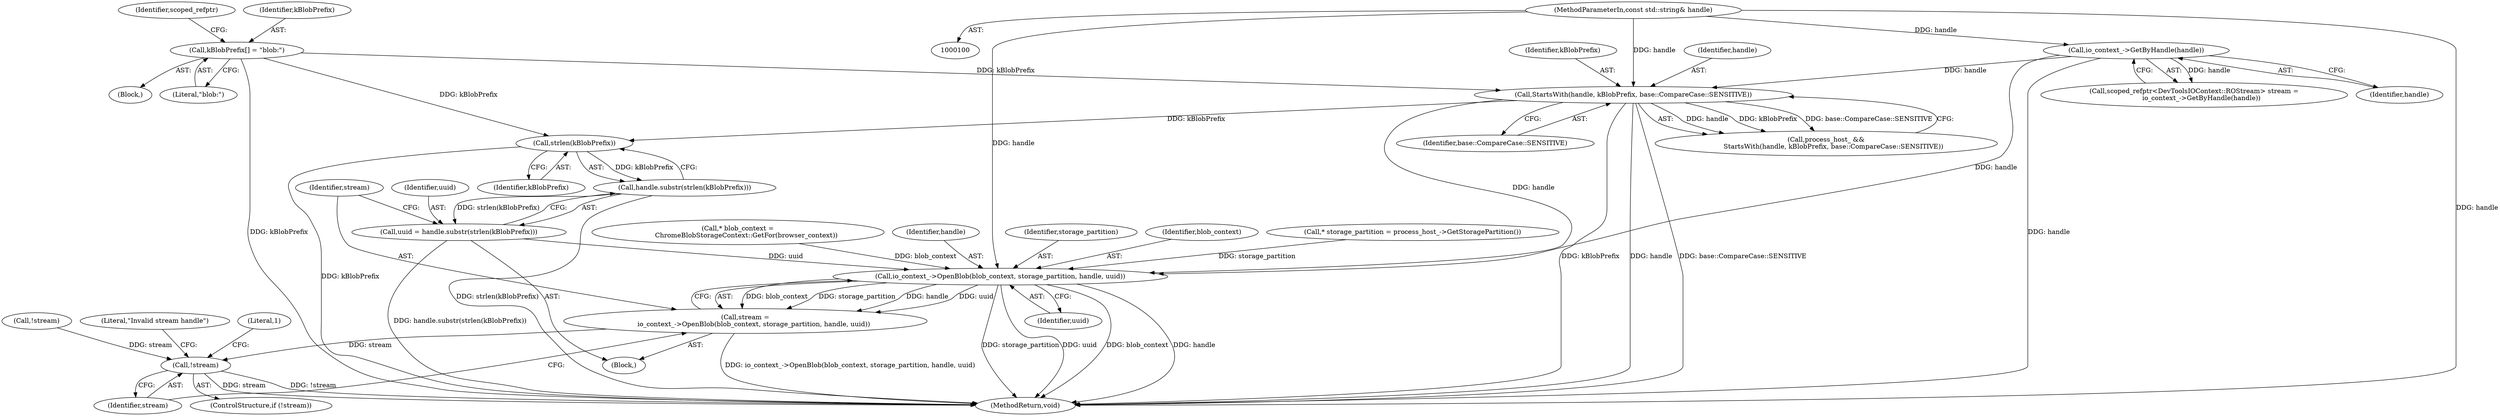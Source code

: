 digraph "0_Chrome_3c8e4852477d5b1e2da877808c998dc57db9460f_9@API" {
"1000154" [label="(Call,strlen(kBlobPrefix))"];
"1000132" [label="(Call,StartsWith(handle, kBlobPrefix, base::CompareCase::SENSITIVE))"];
"1000124" [label="(Call,io_context_->GetByHandle(handle))"];
"1000101" [label="(MethodParameterIn,const std::string& handle)"];
"1000115" [label="(Call,kBlobPrefix[] = \"blob:\")"];
"1000153" [label="(Call,handle.substr(strlen(kBlobPrefix)))"];
"1000151" [label="(Call,uuid = handle.substr(strlen(kBlobPrefix)))"];
"1000158" [label="(Call,io_context_->OpenBlob(blob_context, storage_partition, handle, uuid))"];
"1000156" [label="(Call,stream =\n        io_context_->OpenBlob(blob_context, storage_partition, handle, uuid))"];
"1000164" [label="(Call,!stream)"];
"1000142" [label="(Call,* blob_context =\n        ChromeBlobStorageContext::GetFor(browser_context))"];
"1000118" [label="(Call,scoped_refptr<DevToolsIOContext::ROStream> stream =\n       io_context_->GetByHandle(handle))"];
"1000130" [label="(Call,process_host_ &&\n       StartsWith(handle, kBlobPrefix, base::CompareCase::SENSITIVE))"];
"1000158" [label="(Call,io_context_->OpenBlob(blob_context, storage_partition, handle, uuid))"];
"1000161" [label="(Identifier,handle)"];
"1000165" [label="(Identifier,stream)"];
"1000163" [label="(ControlStructure,if (!stream))"];
"1000169" [label="(Literal,\"Invalid stream handle\")"];
"1000160" [label="(Identifier,storage_partition)"];
"1000159" [label="(Identifier,blob_context)"];
"1000162" [label="(Identifier,uuid)"];
"1000105" [label="(Block,)"];
"1000132" [label="(Call,StartsWith(handle, kBlobPrefix, base::CompareCase::SENSITIVE))"];
"1000125" [label="(Identifier,handle)"];
"1000120" [label="(Identifier,scoped_refptr)"];
"1000156" [label="(Call,stream =\n        io_context_->OpenBlob(blob_context, storage_partition, handle, uuid))"];
"1000157" [label="(Identifier,stream)"];
"1000134" [label="(Identifier,kBlobPrefix)"];
"1000115" [label="(Call,kBlobPrefix[] = \"blob:\")"];
"1000155" [label="(Identifier,kBlobPrefix)"];
"1000147" [label="(Call,* storage_partition = process_host_->GetStoragePartition())"];
"1000117" [label="(Literal,\"blob:\")"];
"1000174" [label="(Literal,1)"];
"1000135" [label="(Identifier,base::CompareCase::SENSITIVE)"];
"1000124" [label="(Call,io_context_->GetByHandle(handle))"];
"1000128" [label="(Call,!stream)"];
"1000136" [label="(Block,)"];
"1000116" [label="(Identifier,kBlobPrefix)"];
"1000133" [label="(Identifier,handle)"];
"1000184" [label="(MethodReturn,void)"];
"1000152" [label="(Identifier,uuid)"];
"1000164" [label="(Call,!stream)"];
"1000154" [label="(Call,strlen(kBlobPrefix))"];
"1000101" [label="(MethodParameterIn,const std::string& handle)"];
"1000153" [label="(Call,handle.substr(strlen(kBlobPrefix)))"];
"1000151" [label="(Call,uuid = handle.substr(strlen(kBlobPrefix)))"];
"1000154" -> "1000153"  [label="AST: "];
"1000154" -> "1000155"  [label="CFG: "];
"1000155" -> "1000154"  [label="AST: "];
"1000153" -> "1000154"  [label="CFG: "];
"1000154" -> "1000184"  [label="DDG: kBlobPrefix"];
"1000154" -> "1000153"  [label="DDG: kBlobPrefix"];
"1000132" -> "1000154"  [label="DDG: kBlobPrefix"];
"1000115" -> "1000154"  [label="DDG: kBlobPrefix"];
"1000132" -> "1000130"  [label="AST: "];
"1000132" -> "1000135"  [label="CFG: "];
"1000133" -> "1000132"  [label="AST: "];
"1000134" -> "1000132"  [label="AST: "];
"1000135" -> "1000132"  [label="AST: "];
"1000130" -> "1000132"  [label="CFG: "];
"1000132" -> "1000184"  [label="DDG: kBlobPrefix"];
"1000132" -> "1000184"  [label="DDG: handle"];
"1000132" -> "1000184"  [label="DDG: base::CompareCase::SENSITIVE"];
"1000132" -> "1000130"  [label="DDG: handle"];
"1000132" -> "1000130"  [label="DDG: kBlobPrefix"];
"1000132" -> "1000130"  [label="DDG: base::CompareCase::SENSITIVE"];
"1000124" -> "1000132"  [label="DDG: handle"];
"1000101" -> "1000132"  [label="DDG: handle"];
"1000115" -> "1000132"  [label="DDG: kBlobPrefix"];
"1000132" -> "1000158"  [label="DDG: handle"];
"1000124" -> "1000118"  [label="AST: "];
"1000124" -> "1000125"  [label="CFG: "];
"1000125" -> "1000124"  [label="AST: "];
"1000118" -> "1000124"  [label="CFG: "];
"1000124" -> "1000184"  [label="DDG: handle"];
"1000124" -> "1000118"  [label="DDG: handle"];
"1000101" -> "1000124"  [label="DDG: handle"];
"1000124" -> "1000158"  [label="DDG: handle"];
"1000101" -> "1000100"  [label="AST: "];
"1000101" -> "1000184"  [label="DDG: handle"];
"1000101" -> "1000158"  [label="DDG: handle"];
"1000115" -> "1000105"  [label="AST: "];
"1000115" -> "1000117"  [label="CFG: "];
"1000116" -> "1000115"  [label="AST: "];
"1000117" -> "1000115"  [label="AST: "];
"1000120" -> "1000115"  [label="CFG: "];
"1000115" -> "1000184"  [label="DDG: kBlobPrefix"];
"1000153" -> "1000151"  [label="AST: "];
"1000151" -> "1000153"  [label="CFG: "];
"1000153" -> "1000184"  [label="DDG: strlen(kBlobPrefix)"];
"1000153" -> "1000151"  [label="DDG: strlen(kBlobPrefix)"];
"1000151" -> "1000136"  [label="AST: "];
"1000152" -> "1000151"  [label="AST: "];
"1000157" -> "1000151"  [label="CFG: "];
"1000151" -> "1000184"  [label="DDG: handle.substr(strlen(kBlobPrefix))"];
"1000151" -> "1000158"  [label="DDG: uuid"];
"1000158" -> "1000156"  [label="AST: "];
"1000158" -> "1000162"  [label="CFG: "];
"1000159" -> "1000158"  [label="AST: "];
"1000160" -> "1000158"  [label="AST: "];
"1000161" -> "1000158"  [label="AST: "];
"1000162" -> "1000158"  [label="AST: "];
"1000156" -> "1000158"  [label="CFG: "];
"1000158" -> "1000184"  [label="DDG: storage_partition"];
"1000158" -> "1000184"  [label="DDG: uuid"];
"1000158" -> "1000184"  [label="DDG: blob_context"];
"1000158" -> "1000184"  [label="DDG: handle"];
"1000158" -> "1000156"  [label="DDG: blob_context"];
"1000158" -> "1000156"  [label="DDG: storage_partition"];
"1000158" -> "1000156"  [label="DDG: handle"];
"1000158" -> "1000156"  [label="DDG: uuid"];
"1000142" -> "1000158"  [label="DDG: blob_context"];
"1000147" -> "1000158"  [label="DDG: storage_partition"];
"1000156" -> "1000136"  [label="AST: "];
"1000157" -> "1000156"  [label="AST: "];
"1000165" -> "1000156"  [label="CFG: "];
"1000156" -> "1000184"  [label="DDG: io_context_->OpenBlob(blob_context, storage_partition, handle, uuid)"];
"1000156" -> "1000164"  [label="DDG: stream"];
"1000164" -> "1000163"  [label="AST: "];
"1000164" -> "1000165"  [label="CFG: "];
"1000165" -> "1000164"  [label="AST: "];
"1000169" -> "1000164"  [label="CFG: "];
"1000174" -> "1000164"  [label="CFG: "];
"1000164" -> "1000184"  [label="DDG: !stream"];
"1000164" -> "1000184"  [label="DDG: stream"];
"1000128" -> "1000164"  [label="DDG: stream"];
}

